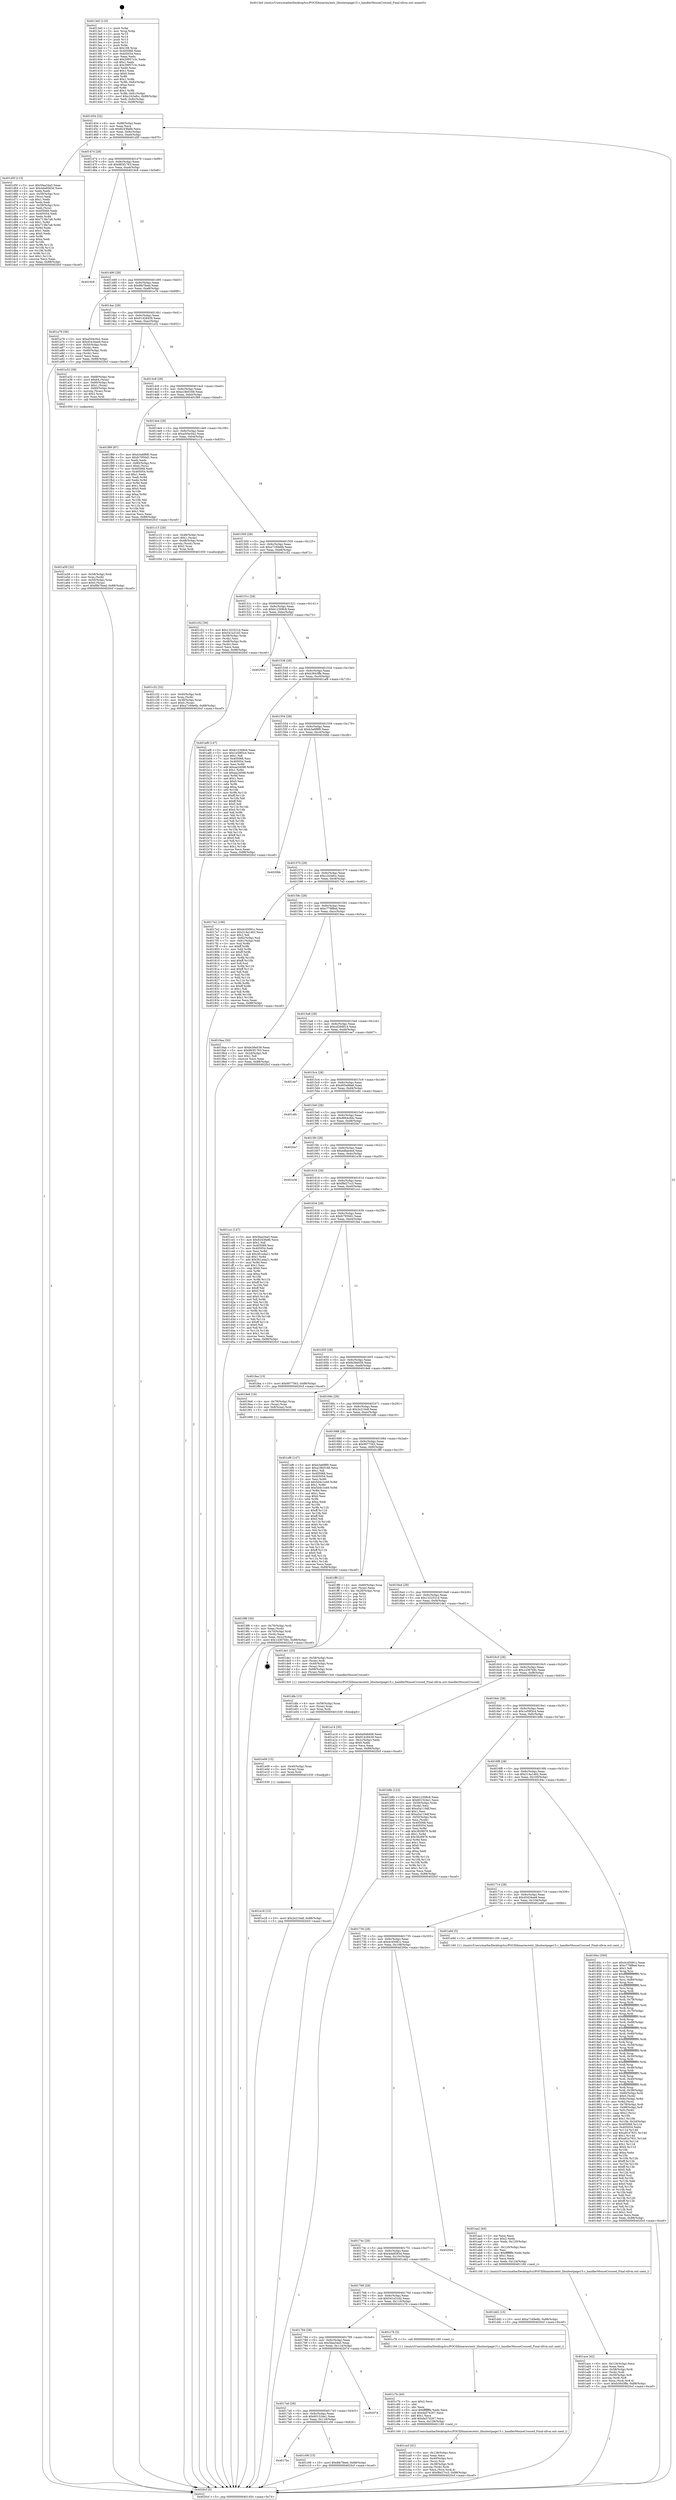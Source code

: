 digraph "0x4013e0" {
  label = "0x4013e0 (/mnt/c/Users/mathe/Desktop/tcc/POCII/binaries/extr_libuitestpage15.c_handlerMouseCrossed_Final-ollvm.out::main(0))"
  labelloc = "t"
  node[shape=record]

  Entry [label="",width=0.3,height=0.3,shape=circle,fillcolor=black,style=filled]
  "0x401454" [label="{
     0x401454 [32]\l
     | [instrs]\l
     &nbsp;&nbsp;0x401454 \<+6\>: mov -0x88(%rbp),%eax\l
     &nbsp;&nbsp;0x40145a \<+2\>: mov %eax,%ecx\l
     &nbsp;&nbsp;0x40145c \<+6\>: sub $0x8243fa8b,%ecx\l
     &nbsp;&nbsp;0x401462 \<+6\>: mov %eax,-0x9c(%rbp)\l
     &nbsp;&nbsp;0x401468 \<+6\>: mov %ecx,-0xa0(%rbp)\l
     &nbsp;&nbsp;0x40146e \<+6\>: je 0000000000401d5f \<main+0x97f\>\l
  }"]
  "0x401d5f" [label="{
     0x401d5f [115]\l
     | [instrs]\l
     &nbsp;&nbsp;0x401d5f \<+5\>: mov $0x5faa34a5,%eax\l
     &nbsp;&nbsp;0x401d64 \<+5\>: mov $0x4da8583d,%ecx\l
     &nbsp;&nbsp;0x401d69 \<+2\>: xor %edx,%edx\l
     &nbsp;&nbsp;0x401d6b \<+4\>: mov -0x38(%rbp),%rsi\l
     &nbsp;&nbsp;0x401d6f \<+2\>: mov (%rsi),%edi\l
     &nbsp;&nbsp;0x401d71 \<+3\>: sub $0x1,%edx\l
     &nbsp;&nbsp;0x401d74 \<+2\>: sub %edx,%edi\l
     &nbsp;&nbsp;0x401d76 \<+4\>: mov -0x38(%rbp),%rsi\l
     &nbsp;&nbsp;0x401d7a \<+2\>: mov %edi,(%rsi)\l
     &nbsp;&nbsp;0x401d7c \<+7\>: mov 0x405068,%edx\l
     &nbsp;&nbsp;0x401d83 \<+7\>: mov 0x405054,%edi\l
     &nbsp;&nbsp;0x401d8a \<+3\>: mov %edx,%r8d\l
     &nbsp;&nbsp;0x401d8d \<+7\>: add $0x713fe7a8,%r8d\l
     &nbsp;&nbsp;0x401d94 \<+4\>: sub $0x1,%r8d\l
     &nbsp;&nbsp;0x401d98 \<+7\>: sub $0x713fe7a8,%r8d\l
     &nbsp;&nbsp;0x401d9f \<+4\>: imul %r8d,%edx\l
     &nbsp;&nbsp;0x401da3 \<+3\>: and $0x1,%edx\l
     &nbsp;&nbsp;0x401da6 \<+3\>: cmp $0x0,%edx\l
     &nbsp;&nbsp;0x401da9 \<+4\>: sete %r9b\l
     &nbsp;&nbsp;0x401dad \<+3\>: cmp $0xa,%edi\l
     &nbsp;&nbsp;0x401db0 \<+4\>: setl %r10b\l
     &nbsp;&nbsp;0x401db4 \<+3\>: mov %r9b,%r11b\l
     &nbsp;&nbsp;0x401db7 \<+3\>: and %r10b,%r11b\l
     &nbsp;&nbsp;0x401dba \<+3\>: xor %r10b,%r9b\l
     &nbsp;&nbsp;0x401dbd \<+3\>: or %r9b,%r11b\l
     &nbsp;&nbsp;0x401dc0 \<+4\>: test $0x1,%r11b\l
     &nbsp;&nbsp;0x401dc4 \<+3\>: cmovne %ecx,%eax\l
     &nbsp;&nbsp;0x401dc7 \<+6\>: mov %eax,-0x88(%rbp)\l
     &nbsp;&nbsp;0x401dcd \<+5\>: jmp 00000000004020cf \<main+0xcef\>\l
  }"]
  "0x401474" [label="{
     0x401474 [28]\l
     | [instrs]\l
     &nbsp;&nbsp;0x401474 \<+5\>: jmp 0000000000401479 \<main+0x99\>\l
     &nbsp;&nbsp;0x401479 \<+6\>: mov -0x9c(%rbp),%eax\l
     &nbsp;&nbsp;0x40147f \<+5\>: sub $0x883f1763,%eax\l
     &nbsp;&nbsp;0x401484 \<+6\>: mov %eax,-0xa4(%rbp)\l
     &nbsp;&nbsp;0x40148a \<+6\>: je 00000000004019c8 \<main+0x5e8\>\l
  }"]
  Exit [label="",width=0.3,height=0.3,shape=circle,fillcolor=black,style=filled,peripheries=2]
  "0x4019c8" [label="{
     0x4019c8\l
  }", style=dashed]
  "0x401490" [label="{
     0x401490 [28]\l
     | [instrs]\l
     &nbsp;&nbsp;0x401490 \<+5\>: jmp 0000000000401495 \<main+0xb5\>\l
     &nbsp;&nbsp;0x401495 \<+6\>: mov -0x9c(%rbp),%eax\l
     &nbsp;&nbsp;0x40149b \<+5\>: sub $0x8fe7feed,%eax\l
     &nbsp;&nbsp;0x4014a0 \<+6\>: mov %eax,-0xa8(%rbp)\l
     &nbsp;&nbsp;0x4014a6 \<+6\>: je 0000000000401a79 \<main+0x699\>\l
  }"]
  "0x401e18" [label="{
     0x401e18 [15]\l
     | [instrs]\l
     &nbsp;&nbsp;0x401e18 \<+10\>: movl $0x2e210a8,-0x88(%rbp)\l
     &nbsp;&nbsp;0x401e22 \<+5\>: jmp 00000000004020cf \<main+0xcef\>\l
  }"]
  "0x401a79" [label="{
     0x401a79 [36]\l
     | [instrs]\l
     &nbsp;&nbsp;0x401a79 \<+5\>: mov $0xa504c0a2,%eax\l
     &nbsp;&nbsp;0x401a7e \<+5\>: mov $0x45434ae9,%ecx\l
     &nbsp;&nbsp;0x401a83 \<+4\>: mov -0x50(%rbp),%rdx\l
     &nbsp;&nbsp;0x401a87 \<+2\>: mov (%rdx),%esi\l
     &nbsp;&nbsp;0x401a89 \<+4\>: mov -0x60(%rbp),%rdx\l
     &nbsp;&nbsp;0x401a8d \<+2\>: cmp (%rdx),%esi\l
     &nbsp;&nbsp;0x401a8f \<+3\>: cmovl %ecx,%eax\l
     &nbsp;&nbsp;0x401a92 \<+6\>: mov %eax,-0x88(%rbp)\l
     &nbsp;&nbsp;0x401a98 \<+5\>: jmp 00000000004020cf \<main+0xcef\>\l
  }"]
  "0x4014ac" [label="{
     0x4014ac [28]\l
     | [instrs]\l
     &nbsp;&nbsp;0x4014ac \<+5\>: jmp 00000000004014b1 \<main+0xd1\>\l
     &nbsp;&nbsp;0x4014b1 \<+6\>: mov -0x9c(%rbp),%eax\l
     &nbsp;&nbsp;0x4014b7 \<+5\>: sub $0x91428439,%eax\l
     &nbsp;&nbsp;0x4014bc \<+6\>: mov %eax,-0xac(%rbp)\l
     &nbsp;&nbsp;0x4014c2 \<+6\>: je 0000000000401a32 \<main+0x652\>\l
  }"]
  "0x401e09" [label="{
     0x401e09 [15]\l
     | [instrs]\l
     &nbsp;&nbsp;0x401e09 \<+4\>: mov -0x40(%rbp),%rax\l
     &nbsp;&nbsp;0x401e0d \<+3\>: mov (%rax),%rax\l
     &nbsp;&nbsp;0x401e10 \<+3\>: mov %rax,%rdi\l
     &nbsp;&nbsp;0x401e13 \<+5\>: call 0000000000401030 \<free@plt\>\l
     | [calls]\l
     &nbsp;&nbsp;0x401030 \{1\} (unknown)\l
  }"]
  "0x401a32" [label="{
     0x401a32 [39]\l
     | [instrs]\l
     &nbsp;&nbsp;0x401a32 \<+4\>: mov -0x68(%rbp),%rax\l
     &nbsp;&nbsp;0x401a36 \<+6\>: movl $0x64,(%rax)\l
     &nbsp;&nbsp;0x401a3c \<+4\>: mov -0x60(%rbp),%rax\l
     &nbsp;&nbsp;0x401a40 \<+6\>: movl $0x1,(%rax)\l
     &nbsp;&nbsp;0x401a46 \<+4\>: mov -0x60(%rbp),%rax\l
     &nbsp;&nbsp;0x401a4a \<+3\>: movslq (%rax),%rax\l
     &nbsp;&nbsp;0x401a4d \<+4\>: shl $0x2,%rax\l
     &nbsp;&nbsp;0x401a51 \<+3\>: mov %rax,%rdi\l
     &nbsp;&nbsp;0x401a54 \<+5\>: call 0000000000401050 \<malloc@plt\>\l
     | [calls]\l
     &nbsp;&nbsp;0x401050 \{1\} (unknown)\l
  }"]
  "0x4014c8" [label="{
     0x4014c8 [28]\l
     | [instrs]\l
     &nbsp;&nbsp;0x4014c8 \<+5\>: jmp 00000000004014cd \<main+0xed\>\l
     &nbsp;&nbsp;0x4014cd \<+6\>: mov -0x9c(%rbp),%eax\l
     &nbsp;&nbsp;0x4014d3 \<+5\>: sub $0xa18b0168,%eax\l
     &nbsp;&nbsp;0x4014d8 \<+6\>: mov %eax,-0xb0(%rbp)\l
     &nbsp;&nbsp;0x4014de \<+6\>: je 0000000000401f89 \<main+0xba9\>\l
  }"]
  "0x401dfa" [label="{
     0x401dfa [15]\l
     | [instrs]\l
     &nbsp;&nbsp;0x401dfa \<+4\>: mov -0x58(%rbp),%rax\l
     &nbsp;&nbsp;0x401dfe \<+3\>: mov (%rax),%rax\l
     &nbsp;&nbsp;0x401e01 \<+3\>: mov %rax,%rdi\l
     &nbsp;&nbsp;0x401e04 \<+5\>: call 0000000000401030 \<free@plt\>\l
     | [calls]\l
     &nbsp;&nbsp;0x401030 \{1\} (unknown)\l
  }"]
  "0x401f89" [label="{
     0x401f89 [97]\l
     | [instrs]\l
     &nbsp;&nbsp;0x401f89 \<+5\>: mov $0xb3a6f8f0,%eax\l
     &nbsp;&nbsp;0x401f8e \<+5\>: mov $0xfc7950d1,%ecx\l
     &nbsp;&nbsp;0x401f93 \<+2\>: xor %edx,%edx\l
     &nbsp;&nbsp;0x401f95 \<+4\>: mov -0x80(%rbp),%rsi\l
     &nbsp;&nbsp;0x401f99 \<+6\>: movl $0x0,(%rsi)\l
     &nbsp;&nbsp;0x401f9f \<+7\>: mov 0x405068,%edi\l
     &nbsp;&nbsp;0x401fa6 \<+8\>: mov 0x405054,%r8d\l
     &nbsp;&nbsp;0x401fae \<+3\>: sub $0x1,%edx\l
     &nbsp;&nbsp;0x401fb1 \<+3\>: mov %edi,%r9d\l
     &nbsp;&nbsp;0x401fb4 \<+3\>: add %edx,%r9d\l
     &nbsp;&nbsp;0x401fb7 \<+4\>: imul %r9d,%edi\l
     &nbsp;&nbsp;0x401fbb \<+3\>: and $0x1,%edi\l
     &nbsp;&nbsp;0x401fbe \<+3\>: cmp $0x0,%edi\l
     &nbsp;&nbsp;0x401fc1 \<+4\>: sete %r10b\l
     &nbsp;&nbsp;0x401fc5 \<+4\>: cmp $0xa,%r8d\l
     &nbsp;&nbsp;0x401fc9 \<+4\>: setl %r11b\l
     &nbsp;&nbsp;0x401fcd \<+3\>: mov %r10b,%bl\l
     &nbsp;&nbsp;0x401fd0 \<+3\>: and %r11b,%bl\l
     &nbsp;&nbsp;0x401fd3 \<+3\>: xor %r11b,%r10b\l
     &nbsp;&nbsp;0x401fd6 \<+3\>: or %r10b,%bl\l
     &nbsp;&nbsp;0x401fd9 \<+3\>: test $0x1,%bl\l
     &nbsp;&nbsp;0x401fdc \<+3\>: cmovne %ecx,%eax\l
     &nbsp;&nbsp;0x401fdf \<+6\>: mov %eax,-0x88(%rbp)\l
     &nbsp;&nbsp;0x401fe5 \<+5\>: jmp 00000000004020cf \<main+0xcef\>\l
  }"]
  "0x4014e4" [label="{
     0x4014e4 [28]\l
     | [instrs]\l
     &nbsp;&nbsp;0x4014e4 \<+5\>: jmp 00000000004014e9 \<main+0x109\>\l
     &nbsp;&nbsp;0x4014e9 \<+6\>: mov -0x9c(%rbp),%eax\l
     &nbsp;&nbsp;0x4014ef \<+5\>: sub $0xa504c0a2,%eax\l
     &nbsp;&nbsp;0x4014f4 \<+6\>: mov %eax,-0xb4(%rbp)\l
     &nbsp;&nbsp;0x4014fa \<+6\>: je 0000000000401c15 \<main+0x835\>\l
  }"]
  "0x401ca3" [label="{
     0x401ca3 [41]\l
     | [instrs]\l
     &nbsp;&nbsp;0x401ca3 \<+6\>: mov -0x128(%rbp),%ecx\l
     &nbsp;&nbsp;0x401ca9 \<+3\>: imul %eax,%ecx\l
     &nbsp;&nbsp;0x401cac \<+4\>: mov -0x40(%rbp),%rsi\l
     &nbsp;&nbsp;0x401cb0 \<+3\>: mov (%rsi),%rsi\l
     &nbsp;&nbsp;0x401cb3 \<+4\>: mov -0x38(%rbp),%rdi\l
     &nbsp;&nbsp;0x401cb7 \<+3\>: movslq (%rdi),%rdi\l
     &nbsp;&nbsp;0x401cba \<+3\>: mov %ecx,(%rsi,%rdi,4)\l
     &nbsp;&nbsp;0x401cbd \<+10\>: movl $0xf8e27cc3,-0x88(%rbp)\l
     &nbsp;&nbsp;0x401cc7 \<+5\>: jmp 00000000004020cf \<main+0xcef\>\l
  }"]
  "0x401c15" [label="{
     0x401c15 [29]\l
     | [instrs]\l
     &nbsp;&nbsp;0x401c15 \<+4\>: mov -0x48(%rbp),%rax\l
     &nbsp;&nbsp;0x401c19 \<+6\>: movl $0x1,(%rax)\l
     &nbsp;&nbsp;0x401c1f \<+4\>: mov -0x48(%rbp),%rax\l
     &nbsp;&nbsp;0x401c23 \<+3\>: movslq (%rax),%rax\l
     &nbsp;&nbsp;0x401c26 \<+4\>: shl $0x2,%rax\l
     &nbsp;&nbsp;0x401c2a \<+3\>: mov %rax,%rdi\l
     &nbsp;&nbsp;0x401c2d \<+5\>: call 0000000000401050 \<malloc@plt\>\l
     | [calls]\l
     &nbsp;&nbsp;0x401050 \{1\} (unknown)\l
  }"]
  "0x401500" [label="{
     0x401500 [28]\l
     | [instrs]\l
     &nbsp;&nbsp;0x401500 \<+5\>: jmp 0000000000401505 \<main+0x125\>\l
     &nbsp;&nbsp;0x401505 \<+6\>: mov -0x9c(%rbp),%eax\l
     &nbsp;&nbsp;0x40150b \<+5\>: sub $0xa7169e6b,%eax\l
     &nbsp;&nbsp;0x401510 \<+6\>: mov %eax,-0xb8(%rbp)\l
     &nbsp;&nbsp;0x401516 \<+6\>: je 0000000000401c52 \<main+0x872\>\l
  }"]
  "0x401c7b" [label="{
     0x401c7b [40]\l
     | [instrs]\l
     &nbsp;&nbsp;0x401c7b \<+5\>: mov $0x2,%ecx\l
     &nbsp;&nbsp;0x401c80 \<+1\>: cltd\l
     &nbsp;&nbsp;0x401c81 \<+2\>: idiv %ecx\l
     &nbsp;&nbsp;0x401c83 \<+6\>: imul $0xfffffffe,%edx,%ecx\l
     &nbsp;&nbsp;0x401c89 \<+6\>: sub $0xda574267,%ecx\l
     &nbsp;&nbsp;0x401c8f \<+3\>: add $0x1,%ecx\l
     &nbsp;&nbsp;0x401c92 \<+6\>: add $0xda574267,%ecx\l
     &nbsp;&nbsp;0x401c98 \<+6\>: mov %ecx,-0x128(%rbp)\l
     &nbsp;&nbsp;0x401c9e \<+5\>: call 0000000000401160 \<next_i\>\l
     | [calls]\l
     &nbsp;&nbsp;0x401160 \{1\} (/mnt/c/Users/mathe/Desktop/tcc/POCII/binaries/extr_libuitestpage15.c_handlerMouseCrossed_Final-ollvm.out::next_i)\l
  }"]
  "0x401c52" [label="{
     0x401c52 [36]\l
     | [instrs]\l
     &nbsp;&nbsp;0x401c52 \<+5\>: mov $0x1322521d,%eax\l
     &nbsp;&nbsp;0x401c57 \<+5\>: mov $0x541a31d2,%ecx\l
     &nbsp;&nbsp;0x401c5c \<+4\>: mov -0x38(%rbp),%rdx\l
     &nbsp;&nbsp;0x401c60 \<+2\>: mov (%rdx),%esi\l
     &nbsp;&nbsp;0x401c62 \<+4\>: mov -0x48(%rbp),%rdx\l
     &nbsp;&nbsp;0x401c66 \<+2\>: cmp (%rdx),%esi\l
     &nbsp;&nbsp;0x401c68 \<+3\>: cmovl %ecx,%eax\l
     &nbsp;&nbsp;0x401c6b \<+6\>: mov %eax,-0x88(%rbp)\l
     &nbsp;&nbsp;0x401c71 \<+5\>: jmp 00000000004020cf \<main+0xcef\>\l
  }"]
  "0x40151c" [label="{
     0x40151c [28]\l
     | [instrs]\l
     &nbsp;&nbsp;0x40151c \<+5\>: jmp 0000000000401521 \<main+0x141\>\l
     &nbsp;&nbsp;0x401521 \<+6\>: mov -0x9c(%rbp),%eax\l
     &nbsp;&nbsp;0x401527 \<+5\>: sub $0xb12308c8,%eax\l
     &nbsp;&nbsp;0x40152c \<+6\>: mov %eax,-0xbc(%rbp)\l
     &nbsp;&nbsp;0x401532 \<+6\>: je 0000000000402053 \<main+0xc73\>\l
  }"]
  "0x401c32" [label="{
     0x401c32 [32]\l
     | [instrs]\l
     &nbsp;&nbsp;0x401c32 \<+4\>: mov -0x40(%rbp),%rdi\l
     &nbsp;&nbsp;0x401c36 \<+3\>: mov %rax,(%rdi)\l
     &nbsp;&nbsp;0x401c39 \<+4\>: mov -0x38(%rbp),%rax\l
     &nbsp;&nbsp;0x401c3d \<+6\>: movl $0x0,(%rax)\l
     &nbsp;&nbsp;0x401c43 \<+10\>: movl $0xa7169e6b,-0x88(%rbp)\l
     &nbsp;&nbsp;0x401c4d \<+5\>: jmp 00000000004020cf \<main+0xcef\>\l
  }"]
  "0x402053" [label="{
     0x402053\l
  }", style=dashed]
  "0x401538" [label="{
     0x401538 [28]\l
     | [instrs]\l
     &nbsp;&nbsp;0x401538 \<+5\>: jmp 000000000040153d \<main+0x15d\>\l
     &nbsp;&nbsp;0x40153d \<+6\>: mov -0x9c(%rbp),%eax\l
     &nbsp;&nbsp;0x401543 \<+5\>: sub $0xb3643ffe,%eax\l
     &nbsp;&nbsp;0x401548 \<+6\>: mov %eax,-0xc0(%rbp)\l
     &nbsp;&nbsp;0x40154e \<+6\>: je 0000000000401af8 \<main+0x718\>\l
  }"]
  "0x4017bc" [label="{
     0x4017bc\l
  }", style=dashed]
  "0x401af8" [label="{
     0x401af8 [147]\l
     | [instrs]\l
     &nbsp;&nbsp;0x401af8 \<+5\>: mov $0xb12308c8,%eax\l
     &nbsp;&nbsp;0x401afd \<+5\>: mov $0x1e59f3c4,%ecx\l
     &nbsp;&nbsp;0x401b02 \<+2\>: mov $0x1,%dl\l
     &nbsp;&nbsp;0x401b04 \<+7\>: mov 0x405068,%esi\l
     &nbsp;&nbsp;0x401b0b \<+7\>: mov 0x405054,%edi\l
     &nbsp;&nbsp;0x401b12 \<+3\>: mov %esi,%r8d\l
     &nbsp;&nbsp;0x401b15 \<+7\>: add $0xaa24098,%r8d\l
     &nbsp;&nbsp;0x401b1c \<+4\>: sub $0x1,%r8d\l
     &nbsp;&nbsp;0x401b20 \<+7\>: sub $0xaa24098,%r8d\l
     &nbsp;&nbsp;0x401b27 \<+4\>: imul %r8d,%esi\l
     &nbsp;&nbsp;0x401b2b \<+3\>: and $0x1,%esi\l
     &nbsp;&nbsp;0x401b2e \<+3\>: cmp $0x0,%esi\l
     &nbsp;&nbsp;0x401b31 \<+4\>: sete %r9b\l
     &nbsp;&nbsp;0x401b35 \<+3\>: cmp $0xa,%edi\l
     &nbsp;&nbsp;0x401b38 \<+4\>: setl %r10b\l
     &nbsp;&nbsp;0x401b3c \<+3\>: mov %r9b,%r11b\l
     &nbsp;&nbsp;0x401b3f \<+4\>: xor $0xff,%r11b\l
     &nbsp;&nbsp;0x401b43 \<+3\>: mov %r10b,%bl\l
     &nbsp;&nbsp;0x401b46 \<+3\>: xor $0xff,%bl\l
     &nbsp;&nbsp;0x401b49 \<+3\>: xor $0x0,%dl\l
     &nbsp;&nbsp;0x401b4c \<+3\>: mov %r11b,%r14b\l
     &nbsp;&nbsp;0x401b4f \<+4\>: and $0x0,%r14b\l
     &nbsp;&nbsp;0x401b53 \<+3\>: and %dl,%r9b\l
     &nbsp;&nbsp;0x401b56 \<+3\>: mov %bl,%r15b\l
     &nbsp;&nbsp;0x401b59 \<+4\>: and $0x0,%r15b\l
     &nbsp;&nbsp;0x401b5d \<+3\>: and %dl,%r10b\l
     &nbsp;&nbsp;0x401b60 \<+3\>: or %r9b,%r14b\l
     &nbsp;&nbsp;0x401b63 \<+3\>: or %r10b,%r15b\l
     &nbsp;&nbsp;0x401b66 \<+3\>: xor %r15b,%r14b\l
     &nbsp;&nbsp;0x401b69 \<+3\>: or %bl,%r11b\l
     &nbsp;&nbsp;0x401b6c \<+4\>: xor $0xff,%r11b\l
     &nbsp;&nbsp;0x401b70 \<+3\>: or $0x0,%dl\l
     &nbsp;&nbsp;0x401b73 \<+3\>: and %dl,%r11b\l
     &nbsp;&nbsp;0x401b76 \<+3\>: or %r11b,%r14b\l
     &nbsp;&nbsp;0x401b79 \<+4\>: test $0x1,%r14b\l
     &nbsp;&nbsp;0x401b7d \<+3\>: cmovne %ecx,%eax\l
     &nbsp;&nbsp;0x401b80 \<+6\>: mov %eax,-0x88(%rbp)\l
     &nbsp;&nbsp;0x401b86 \<+5\>: jmp 00000000004020cf \<main+0xcef\>\l
  }"]
  "0x401554" [label="{
     0x401554 [28]\l
     | [instrs]\l
     &nbsp;&nbsp;0x401554 \<+5\>: jmp 0000000000401559 \<main+0x179\>\l
     &nbsp;&nbsp;0x401559 \<+6\>: mov -0x9c(%rbp),%eax\l
     &nbsp;&nbsp;0x40155f \<+5\>: sub $0xb3a6f8f0,%eax\l
     &nbsp;&nbsp;0x401564 \<+6\>: mov %eax,-0xc4(%rbp)\l
     &nbsp;&nbsp;0x40156a \<+6\>: je 00000000004020bb \<main+0xcdb\>\l
  }"]
  "0x401c06" [label="{
     0x401c06 [15]\l
     | [instrs]\l
     &nbsp;&nbsp;0x401c06 \<+10\>: movl $0x8fe7feed,-0x88(%rbp)\l
     &nbsp;&nbsp;0x401c10 \<+5\>: jmp 00000000004020cf \<main+0xcef\>\l
  }"]
  "0x4020bb" [label="{
     0x4020bb\l
  }", style=dashed]
  "0x401570" [label="{
     0x401570 [28]\l
     | [instrs]\l
     &nbsp;&nbsp;0x401570 \<+5\>: jmp 0000000000401575 \<main+0x195\>\l
     &nbsp;&nbsp;0x401575 \<+6\>: mov -0x9c(%rbp),%eax\l
     &nbsp;&nbsp;0x40157b \<+5\>: sub $0xc243efcc,%eax\l
     &nbsp;&nbsp;0x401580 \<+6\>: mov %eax,-0xc8(%rbp)\l
     &nbsp;&nbsp;0x401586 \<+6\>: je 00000000004017e2 \<main+0x402\>\l
  }"]
  "0x4017a0" [label="{
     0x4017a0 [28]\l
     | [instrs]\l
     &nbsp;&nbsp;0x4017a0 \<+5\>: jmp 00000000004017a5 \<main+0x3c5\>\l
     &nbsp;&nbsp;0x4017a5 \<+6\>: mov -0x9c(%rbp),%eax\l
     &nbsp;&nbsp;0x4017ab \<+5\>: sub $0x601524e1,%eax\l
     &nbsp;&nbsp;0x4017b0 \<+6\>: mov %eax,-0x118(%rbp)\l
     &nbsp;&nbsp;0x4017b6 \<+6\>: je 0000000000401c06 \<main+0x826\>\l
  }"]
  "0x4017e2" [label="{
     0x4017e2 [106]\l
     | [instrs]\l
     &nbsp;&nbsp;0x4017e2 \<+5\>: mov $0x4c45081c,%eax\l
     &nbsp;&nbsp;0x4017e7 \<+5\>: mov $0x214a1462,%ecx\l
     &nbsp;&nbsp;0x4017ec \<+2\>: mov $0x1,%dl\l
     &nbsp;&nbsp;0x4017ee \<+7\>: mov -0x82(%rbp),%sil\l
     &nbsp;&nbsp;0x4017f5 \<+7\>: mov -0x81(%rbp),%dil\l
     &nbsp;&nbsp;0x4017fc \<+3\>: mov %sil,%r8b\l
     &nbsp;&nbsp;0x4017ff \<+4\>: xor $0xff,%r8b\l
     &nbsp;&nbsp;0x401803 \<+3\>: mov %dil,%r9b\l
     &nbsp;&nbsp;0x401806 \<+4\>: xor $0xff,%r9b\l
     &nbsp;&nbsp;0x40180a \<+3\>: xor $0x1,%dl\l
     &nbsp;&nbsp;0x40180d \<+3\>: mov %r8b,%r10b\l
     &nbsp;&nbsp;0x401810 \<+4\>: and $0xff,%r10b\l
     &nbsp;&nbsp;0x401814 \<+3\>: and %dl,%sil\l
     &nbsp;&nbsp;0x401817 \<+3\>: mov %r9b,%r11b\l
     &nbsp;&nbsp;0x40181a \<+4\>: and $0xff,%r11b\l
     &nbsp;&nbsp;0x40181e \<+3\>: and %dl,%dil\l
     &nbsp;&nbsp;0x401821 \<+3\>: or %sil,%r10b\l
     &nbsp;&nbsp;0x401824 \<+3\>: or %dil,%r11b\l
     &nbsp;&nbsp;0x401827 \<+3\>: xor %r11b,%r10b\l
     &nbsp;&nbsp;0x40182a \<+3\>: or %r9b,%r8b\l
     &nbsp;&nbsp;0x40182d \<+4\>: xor $0xff,%r8b\l
     &nbsp;&nbsp;0x401831 \<+3\>: or $0x1,%dl\l
     &nbsp;&nbsp;0x401834 \<+3\>: and %dl,%r8b\l
     &nbsp;&nbsp;0x401837 \<+3\>: or %r8b,%r10b\l
     &nbsp;&nbsp;0x40183a \<+4\>: test $0x1,%r10b\l
     &nbsp;&nbsp;0x40183e \<+3\>: cmovne %ecx,%eax\l
     &nbsp;&nbsp;0x401841 \<+6\>: mov %eax,-0x88(%rbp)\l
     &nbsp;&nbsp;0x401847 \<+5\>: jmp 00000000004020cf \<main+0xcef\>\l
  }"]
  "0x40158c" [label="{
     0x40158c [28]\l
     | [instrs]\l
     &nbsp;&nbsp;0x40158c \<+5\>: jmp 0000000000401591 \<main+0x1b1\>\l
     &nbsp;&nbsp;0x401591 \<+6\>: mov -0x9c(%rbp),%eax\l
     &nbsp;&nbsp;0x401597 \<+5\>: sub $0xc778f8ed,%eax\l
     &nbsp;&nbsp;0x40159c \<+6\>: mov %eax,-0xcc(%rbp)\l
     &nbsp;&nbsp;0x4015a2 \<+6\>: je 00000000004019aa \<main+0x5ca\>\l
  }"]
  "0x4020cf" [label="{
     0x4020cf [5]\l
     | [instrs]\l
     &nbsp;&nbsp;0x4020cf \<+5\>: jmp 0000000000401454 \<main+0x74\>\l
  }"]
  "0x4013e0" [label="{
     0x4013e0 [116]\l
     | [instrs]\l
     &nbsp;&nbsp;0x4013e0 \<+1\>: push %rbp\l
     &nbsp;&nbsp;0x4013e1 \<+3\>: mov %rsp,%rbp\l
     &nbsp;&nbsp;0x4013e4 \<+2\>: push %r15\l
     &nbsp;&nbsp;0x4013e6 \<+2\>: push %r14\l
     &nbsp;&nbsp;0x4013e8 \<+2\>: push %r13\l
     &nbsp;&nbsp;0x4013ea \<+2\>: push %r12\l
     &nbsp;&nbsp;0x4013ec \<+1\>: push %rbx\l
     &nbsp;&nbsp;0x4013ed \<+7\>: sub $0x108,%rsp\l
     &nbsp;&nbsp;0x4013f4 \<+7\>: mov 0x405068,%eax\l
     &nbsp;&nbsp;0x4013fb \<+7\>: mov 0x405054,%ecx\l
     &nbsp;&nbsp;0x401402 \<+2\>: mov %eax,%edx\l
     &nbsp;&nbsp;0x401404 \<+6\>: add $0x29957c3c,%edx\l
     &nbsp;&nbsp;0x40140a \<+3\>: sub $0x1,%edx\l
     &nbsp;&nbsp;0x40140d \<+6\>: sub $0x29957c3c,%edx\l
     &nbsp;&nbsp;0x401413 \<+3\>: imul %edx,%eax\l
     &nbsp;&nbsp;0x401416 \<+3\>: and $0x1,%eax\l
     &nbsp;&nbsp;0x401419 \<+3\>: cmp $0x0,%eax\l
     &nbsp;&nbsp;0x40141c \<+4\>: sete %r8b\l
     &nbsp;&nbsp;0x401420 \<+4\>: and $0x1,%r8b\l
     &nbsp;&nbsp;0x401424 \<+7\>: mov %r8b,-0x82(%rbp)\l
     &nbsp;&nbsp;0x40142b \<+3\>: cmp $0xa,%ecx\l
     &nbsp;&nbsp;0x40142e \<+4\>: setl %r8b\l
     &nbsp;&nbsp;0x401432 \<+4\>: and $0x1,%r8b\l
     &nbsp;&nbsp;0x401436 \<+7\>: mov %r8b,-0x81(%rbp)\l
     &nbsp;&nbsp;0x40143d \<+10\>: movl $0xc243efcc,-0x88(%rbp)\l
     &nbsp;&nbsp;0x401447 \<+6\>: mov %edi,-0x8c(%rbp)\l
     &nbsp;&nbsp;0x40144d \<+7\>: mov %rsi,-0x98(%rbp)\l
  }"]
  "0x40207d" [label="{
     0x40207d\l
  }", style=dashed]
  "0x4019aa" [label="{
     0x4019aa [30]\l
     | [instrs]\l
     &nbsp;&nbsp;0x4019aa \<+5\>: mov $0xfe38e039,%eax\l
     &nbsp;&nbsp;0x4019af \<+5\>: mov $0x883f1763,%ecx\l
     &nbsp;&nbsp;0x4019b4 \<+3\>: mov -0x2d(%rbp),%dl\l
     &nbsp;&nbsp;0x4019b7 \<+3\>: test $0x1,%dl\l
     &nbsp;&nbsp;0x4019ba \<+3\>: cmovne %ecx,%eax\l
     &nbsp;&nbsp;0x4019bd \<+6\>: mov %eax,-0x88(%rbp)\l
     &nbsp;&nbsp;0x4019c3 \<+5\>: jmp 00000000004020cf \<main+0xcef\>\l
  }"]
  "0x4015a8" [label="{
     0x4015a8 [28]\l
     | [instrs]\l
     &nbsp;&nbsp;0x4015a8 \<+5\>: jmp 00000000004015ad \<main+0x1cd\>\l
     &nbsp;&nbsp;0x4015ad \<+6\>: mov -0x9c(%rbp),%eax\l
     &nbsp;&nbsp;0x4015b3 \<+5\>: sub $0xcd29d914,%eax\l
     &nbsp;&nbsp;0x4015b8 \<+6\>: mov %eax,-0xd0(%rbp)\l
     &nbsp;&nbsp;0x4015be \<+6\>: je 0000000000401ee7 \<main+0xb07\>\l
  }"]
  "0x401784" [label="{
     0x401784 [28]\l
     | [instrs]\l
     &nbsp;&nbsp;0x401784 \<+5\>: jmp 0000000000401789 \<main+0x3a9\>\l
     &nbsp;&nbsp;0x401789 \<+6\>: mov -0x9c(%rbp),%eax\l
     &nbsp;&nbsp;0x40178f \<+5\>: sub $0x5faa34a5,%eax\l
     &nbsp;&nbsp;0x401794 \<+6\>: mov %eax,-0x114(%rbp)\l
     &nbsp;&nbsp;0x40179a \<+6\>: je 000000000040207d \<main+0xc9d\>\l
  }"]
  "0x401ee7" [label="{
     0x401ee7\l
  }", style=dashed]
  "0x4015c4" [label="{
     0x4015c4 [28]\l
     | [instrs]\l
     &nbsp;&nbsp;0x4015c4 \<+5\>: jmp 00000000004015c9 \<main+0x1e9\>\l
     &nbsp;&nbsp;0x4015c9 \<+6\>: mov -0x9c(%rbp),%eax\l
     &nbsp;&nbsp;0x4015cf \<+5\>: sub $0xd05a98a6,%eax\l
     &nbsp;&nbsp;0x4015d4 \<+6\>: mov %eax,-0xd4(%rbp)\l
     &nbsp;&nbsp;0x4015da \<+6\>: je 0000000000401e8c \<main+0xaac\>\l
  }"]
  "0x401c76" [label="{
     0x401c76 [5]\l
     | [instrs]\l
     &nbsp;&nbsp;0x401c76 \<+5\>: call 0000000000401160 \<next_i\>\l
     | [calls]\l
     &nbsp;&nbsp;0x401160 \{1\} (/mnt/c/Users/mathe/Desktop/tcc/POCII/binaries/extr_libuitestpage15.c_handlerMouseCrossed_Final-ollvm.out::next_i)\l
  }"]
  "0x401e8c" [label="{
     0x401e8c\l
  }", style=dashed]
  "0x4015e0" [label="{
     0x4015e0 [28]\l
     | [instrs]\l
     &nbsp;&nbsp;0x4015e0 \<+5\>: jmp 00000000004015e5 \<main+0x205\>\l
     &nbsp;&nbsp;0x4015e5 \<+6\>: mov -0x9c(%rbp),%eax\l
     &nbsp;&nbsp;0x4015eb \<+5\>: sub $0xd664c9dc,%eax\l
     &nbsp;&nbsp;0x4015f0 \<+6\>: mov %eax,-0xd8(%rbp)\l
     &nbsp;&nbsp;0x4015f6 \<+6\>: je 00000000004020a7 \<main+0xcc7\>\l
  }"]
  "0x401768" [label="{
     0x401768 [28]\l
     | [instrs]\l
     &nbsp;&nbsp;0x401768 \<+5\>: jmp 000000000040176d \<main+0x38d\>\l
     &nbsp;&nbsp;0x40176d \<+6\>: mov -0x9c(%rbp),%eax\l
     &nbsp;&nbsp;0x401773 \<+5\>: sub $0x541a31d2,%eax\l
     &nbsp;&nbsp;0x401778 \<+6\>: mov %eax,-0x110(%rbp)\l
     &nbsp;&nbsp;0x40177e \<+6\>: je 0000000000401c76 \<main+0x896\>\l
  }"]
  "0x4020a7" [label="{
     0x4020a7\l
  }", style=dashed]
  "0x4015fc" [label="{
     0x4015fc [28]\l
     | [instrs]\l
     &nbsp;&nbsp;0x4015fc \<+5\>: jmp 0000000000401601 \<main+0x221\>\l
     &nbsp;&nbsp;0x401601 \<+6\>: mov -0x9c(%rbp),%eax\l
     &nbsp;&nbsp;0x401607 \<+5\>: sub $0xedfab4ed,%eax\l
     &nbsp;&nbsp;0x40160c \<+6\>: mov %eax,-0xdc(%rbp)\l
     &nbsp;&nbsp;0x401612 \<+6\>: je 0000000000401e36 \<main+0xa56\>\l
  }"]
  "0x401dd2" [label="{
     0x401dd2 [15]\l
     | [instrs]\l
     &nbsp;&nbsp;0x401dd2 \<+10\>: movl $0xa7169e6b,-0x88(%rbp)\l
     &nbsp;&nbsp;0x401ddc \<+5\>: jmp 00000000004020cf \<main+0xcef\>\l
  }"]
  "0x401e36" [label="{
     0x401e36\l
  }", style=dashed]
  "0x401618" [label="{
     0x401618 [28]\l
     | [instrs]\l
     &nbsp;&nbsp;0x401618 \<+5\>: jmp 000000000040161d \<main+0x23d\>\l
     &nbsp;&nbsp;0x40161d \<+6\>: mov -0x9c(%rbp),%eax\l
     &nbsp;&nbsp;0x401623 \<+5\>: sub $0xf8e27cc3,%eax\l
     &nbsp;&nbsp;0x401628 \<+6\>: mov %eax,-0xe0(%rbp)\l
     &nbsp;&nbsp;0x40162e \<+6\>: je 0000000000401ccc \<main+0x8ec\>\l
  }"]
  "0x40174c" [label="{
     0x40174c [28]\l
     | [instrs]\l
     &nbsp;&nbsp;0x40174c \<+5\>: jmp 0000000000401751 \<main+0x371\>\l
     &nbsp;&nbsp;0x401751 \<+6\>: mov -0x9c(%rbp),%eax\l
     &nbsp;&nbsp;0x401757 \<+5\>: sub $0x4da8583d,%eax\l
     &nbsp;&nbsp;0x40175c \<+6\>: mov %eax,-0x10c(%rbp)\l
     &nbsp;&nbsp;0x401762 \<+6\>: je 0000000000401dd2 \<main+0x9f2\>\l
  }"]
  "0x401ccc" [label="{
     0x401ccc [147]\l
     | [instrs]\l
     &nbsp;&nbsp;0x401ccc \<+5\>: mov $0x5faa34a5,%eax\l
     &nbsp;&nbsp;0x401cd1 \<+5\>: mov $0x8243fa8b,%ecx\l
     &nbsp;&nbsp;0x401cd6 \<+2\>: mov $0x1,%dl\l
     &nbsp;&nbsp;0x401cd8 \<+7\>: mov 0x405068,%esi\l
     &nbsp;&nbsp;0x401cdf \<+7\>: mov 0x405054,%edi\l
     &nbsp;&nbsp;0x401ce6 \<+3\>: mov %esi,%r8d\l
     &nbsp;&nbsp;0x401ce9 \<+7\>: sub $0x361a4a21,%r8d\l
     &nbsp;&nbsp;0x401cf0 \<+4\>: sub $0x1,%r8d\l
     &nbsp;&nbsp;0x401cf4 \<+7\>: add $0x361a4a21,%r8d\l
     &nbsp;&nbsp;0x401cfb \<+4\>: imul %r8d,%esi\l
     &nbsp;&nbsp;0x401cff \<+3\>: and $0x1,%esi\l
     &nbsp;&nbsp;0x401d02 \<+3\>: cmp $0x0,%esi\l
     &nbsp;&nbsp;0x401d05 \<+4\>: sete %r9b\l
     &nbsp;&nbsp;0x401d09 \<+3\>: cmp $0xa,%edi\l
     &nbsp;&nbsp;0x401d0c \<+4\>: setl %r10b\l
     &nbsp;&nbsp;0x401d10 \<+3\>: mov %r9b,%r11b\l
     &nbsp;&nbsp;0x401d13 \<+4\>: xor $0xff,%r11b\l
     &nbsp;&nbsp;0x401d17 \<+3\>: mov %r10b,%bl\l
     &nbsp;&nbsp;0x401d1a \<+3\>: xor $0xff,%bl\l
     &nbsp;&nbsp;0x401d1d \<+3\>: xor $0x0,%dl\l
     &nbsp;&nbsp;0x401d20 \<+3\>: mov %r11b,%r14b\l
     &nbsp;&nbsp;0x401d23 \<+4\>: and $0x0,%r14b\l
     &nbsp;&nbsp;0x401d27 \<+3\>: and %dl,%r9b\l
     &nbsp;&nbsp;0x401d2a \<+3\>: mov %bl,%r15b\l
     &nbsp;&nbsp;0x401d2d \<+4\>: and $0x0,%r15b\l
     &nbsp;&nbsp;0x401d31 \<+3\>: and %dl,%r10b\l
     &nbsp;&nbsp;0x401d34 \<+3\>: or %r9b,%r14b\l
     &nbsp;&nbsp;0x401d37 \<+3\>: or %r10b,%r15b\l
     &nbsp;&nbsp;0x401d3a \<+3\>: xor %r15b,%r14b\l
     &nbsp;&nbsp;0x401d3d \<+3\>: or %bl,%r11b\l
     &nbsp;&nbsp;0x401d40 \<+4\>: xor $0xff,%r11b\l
     &nbsp;&nbsp;0x401d44 \<+3\>: or $0x0,%dl\l
     &nbsp;&nbsp;0x401d47 \<+3\>: and %dl,%r11b\l
     &nbsp;&nbsp;0x401d4a \<+3\>: or %r11b,%r14b\l
     &nbsp;&nbsp;0x401d4d \<+4\>: test $0x1,%r14b\l
     &nbsp;&nbsp;0x401d51 \<+3\>: cmovne %ecx,%eax\l
     &nbsp;&nbsp;0x401d54 \<+6\>: mov %eax,-0x88(%rbp)\l
     &nbsp;&nbsp;0x401d5a \<+5\>: jmp 00000000004020cf \<main+0xcef\>\l
  }"]
  "0x401634" [label="{
     0x401634 [28]\l
     | [instrs]\l
     &nbsp;&nbsp;0x401634 \<+5\>: jmp 0000000000401639 \<main+0x259\>\l
     &nbsp;&nbsp;0x401639 \<+6\>: mov -0x9c(%rbp),%eax\l
     &nbsp;&nbsp;0x40163f \<+5\>: sub $0xfc7950d1,%eax\l
     &nbsp;&nbsp;0x401644 \<+6\>: mov %eax,-0xe4(%rbp)\l
     &nbsp;&nbsp;0x40164a \<+6\>: je 0000000000401fea \<main+0xc0a\>\l
  }"]
  "0x40200e" [label="{
     0x40200e\l
  }", style=dashed]
  "0x401fea" [label="{
     0x401fea [15]\l
     | [instrs]\l
     &nbsp;&nbsp;0x401fea \<+10\>: movl $0x9977563,-0x88(%rbp)\l
     &nbsp;&nbsp;0x401ff4 \<+5\>: jmp 00000000004020cf \<main+0xcef\>\l
  }"]
  "0x401650" [label="{
     0x401650 [28]\l
     | [instrs]\l
     &nbsp;&nbsp;0x401650 \<+5\>: jmp 0000000000401655 \<main+0x275\>\l
     &nbsp;&nbsp;0x401655 \<+6\>: mov -0x9c(%rbp),%eax\l
     &nbsp;&nbsp;0x40165b \<+5\>: sub $0xfe38e039,%eax\l
     &nbsp;&nbsp;0x401660 \<+6\>: mov %eax,-0xe8(%rbp)\l
     &nbsp;&nbsp;0x401666 \<+6\>: je 00000000004019e6 \<main+0x606\>\l
  }"]
  "0x401ace" [label="{
     0x401ace [42]\l
     | [instrs]\l
     &nbsp;&nbsp;0x401ace \<+6\>: mov -0x124(%rbp),%ecx\l
     &nbsp;&nbsp;0x401ad4 \<+3\>: imul %eax,%ecx\l
     &nbsp;&nbsp;0x401ad7 \<+4\>: mov -0x58(%rbp),%rdi\l
     &nbsp;&nbsp;0x401adb \<+3\>: mov (%rdi),%rdi\l
     &nbsp;&nbsp;0x401ade \<+4\>: mov -0x50(%rbp),%r8\l
     &nbsp;&nbsp;0x401ae2 \<+3\>: movslq (%r8),%r8\l
     &nbsp;&nbsp;0x401ae5 \<+4\>: mov %ecx,(%rdi,%r8,4)\l
     &nbsp;&nbsp;0x401ae9 \<+10\>: movl $0xb3643ffe,-0x88(%rbp)\l
     &nbsp;&nbsp;0x401af3 \<+5\>: jmp 00000000004020cf \<main+0xcef\>\l
  }"]
  "0x4019e6" [label="{
     0x4019e6 [16]\l
     | [instrs]\l
     &nbsp;&nbsp;0x4019e6 \<+4\>: mov -0x78(%rbp),%rax\l
     &nbsp;&nbsp;0x4019ea \<+3\>: mov (%rax),%rax\l
     &nbsp;&nbsp;0x4019ed \<+4\>: mov 0x8(%rax),%rdi\l
     &nbsp;&nbsp;0x4019f1 \<+5\>: call 0000000000401060 \<atoi@plt\>\l
     | [calls]\l
     &nbsp;&nbsp;0x401060 \{1\} (unknown)\l
  }"]
  "0x40166c" [label="{
     0x40166c [28]\l
     | [instrs]\l
     &nbsp;&nbsp;0x40166c \<+5\>: jmp 0000000000401671 \<main+0x291\>\l
     &nbsp;&nbsp;0x401671 \<+6\>: mov -0x9c(%rbp),%eax\l
     &nbsp;&nbsp;0x401677 \<+5\>: sub $0x2e210a8,%eax\l
     &nbsp;&nbsp;0x40167c \<+6\>: mov %eax,-0xec(%rbp)\l
     &nbsp;&nbsp;0x401682 \<+6\>: je 0000000000401ef6 \<main+0xb16\>\l
  }"]
  "0x401aa2" [label="{
     0x401aa2 [44]\l
     | [instrs]\l
     &nbsp;&nbsp;0x401aa2 \<+2\>: xor %ecx,%ecx\l
     &nbsp;&nbsp;0x401aa4 \<+5\>: mov $0x2,%edx\l
     &nbsp;&nbsp;0x401aa9 \<+6\>: mov %edx,-0x120(%rbp)\l
     &nbsp;&nbsp;0x401aaf \<+1\>: cltd\l
     &nbsp;&nbsp;0x401ab0 \<+6\>: mov -0x120(%rbp),%esi\l
     &nbsp;&nbsp;0x401ab6 \<+2\>: idiv %esi\l
     &nbsp;&nbsp;0x401ab8 \<+6\>: imul $0xfffffffe,%edx,%edx\l
     &nbsp;&nbsp;0x401abe \<+3\>: sub $0x1,%ecx\l
     &nbsp;&nbsp;0x401ac1 \<+2\>: sub %ecx,%edx\l
     &nbsp;&nbsp;0x401ac3 \<+6\>: mov %edx,-0x124(%rbp)\l
     &nbsp;&nbsp;0x401ac9 \<+5\>: call 0000000000401160 \<next_i\>\l
     | [calls]\l
     &nbsp;&nbsp;0x401160 \{1\} (/mnt/c/Users/mathe/Desktop/tcc/POCII/binaries/extr_libuitestpage15.c_handlerMouseCrossed_Final-ollvm.out::next_i)\l
  }"]
  "0x401ef6" [label="{
     0x401ef6 [147]\l
     | [instrs]\l
     &nbsp;&nbsp;0x401ef6 \<+5\>: mov $0xb3a6f8f0,%eax\l
     &nbsp;&nbsp;0x401efb \<+5\>: mov $0xa18b0168,%ecx\l
     &nbsp;&nbsp;0x401f00 \<+2\>: mov $0x1,%dl\l
     &nbsp;&nbsp;0x401f02 \<+7\>: mov 0x405068,%esi\l
     &nbsp;&nbsp;0x401f09 \<+7\>: mov 0x405054,%edi\l
     &nbsp;&nbsp;0x401f10 \<+3\>: mov %esi,%r8d\l
     &nbsp;&nbsp;0x401f13 \<+7\>: sub $0x5d4c1e49,%r8d\l
     &nbsp;&nbsp;0x401f1a \<+4\>: sub $0x1,%r8d\l
     &nbsp;&nbsp;0x401f1e \<+7\>: add $0x5d4c1e49,%r8d\l
     &nbsp;&nbsp;0x401f25 \<+4\>: imul %r8d,%esi\l
     &nbsp;&nbsp;0x401f29 \<+3\>: and $0x1,%esi\l
     &nbsp;&nbsp;0x401f2c \<+3\>: cmp $0x0,%esi\l
     &nbsp;&nbsp;0x401f2f \<+4\>: sete %r9b\l
     &nbsp;&nbsp;0x401f33 \<+3\>: cmp $0xa,%edi\l
     &nbsp;&nbsp;0x401f36 \<+4\>: setl %r10b\l
     &nbsp;&nbsp;0x401f3a \<+3\>: mov %r9b,%r11b\l
     &nbsp;&nbsp;0x401f3d \<+4\>: xor $0xff,%r11b\l
     &nbsp;&nbsp;0x401f41 \<+3\>: mov %r10b,%bl\l
     &nbsp;&nbsp;0x401f44 \<+3\>: xor $0xff,%bl\l
     &nbsp;&nbsp;0x401f47 \<+3\>: xor $0x0,%dl\l
     &nbsp;&nbsp;0x401f4a \<+3\>: mov %r11b,%r14b\l
     &nbsp;&nbsp;0x401f4d \<+4\>: and $0x0,%r14b\l
     &nbsp;&nbsp;0x401f51 \<+3\>: and %dl,%r9b\l
     &nbsp;&nbsp;0x401f54 \<+3\>: mov %bl,%r15b\l
     &nbsp;&nbsp;0x401f57 \<+4\>: and $0x0,%r15b\l
     &nbsp;&nbsp;0x401f5b \<+3\>: and %dl,%r10b\l
     &nbsp;&nbsp;0x401f5e \<+3\>: or %r9b,%r14b\l
     &nbsp;&nbsp;0x401f61 \<+3\>: or %r10b,%r15b\l
     &nbsp;&nbsp;0x401f64 \<+3\>: xor %r15b,%r14b\l
     &nbsp;&nbsp;0x401f67 \<+3\>: or %bl,%r11b\l
     &nbsp;&nbsp;0x401f6a \<+4\>: xor $0xff,%r11b\l
     &nbsp;&nbsp;0x401f6e \<+3\>: or $0x0,%dl\l
     &nbsp;&nbsp;0x401f71 \<+3\>: and %dl,%r11b\l
     &nbsp;&nbsp;0x401f74 \<+3\>: or %r11b,%r14b\l
     &nbsp;&nbsp;0x401f77 \<+4\>: test $0x1,%r14b\l
     &nbsp;&nbsp;0x401f7b \<+3\>: cmovne %ecx,%eax\l
     &nbsp;&nbsp;0x401f7e \<+6\>: mov %eax,-0x88(%rbp)\l
     &nbsp;&nbsp;0x401f84 \<+5\>: jmp 00000000004020cf \<main+0xcef\>\l
  }"]
  "0x401688" [label="{
     0x401688 [28]\l
     | [instrs]\l
     &nbsp;&nbsp;0x401688 \<+5\>: jmp 000000000040168d \<main+0x2ad\>\l
     &nbsp;&nbsp;0x40168d \<+6\>: mov -0x9c(%rbp),%eax\l
     &nbsp;&nbsp;0x401693 \<+5\>: sub $0x9977563,%eax\l
     &nbsp;&nbsp;0x401698 \<+6\>: mov %eax,-0xf0(%rbp)\l
     &nbsp;&nbsp;0x40169e \<+6\>: je 0000000000401ff9 \<main+0xc19\>\l
  }"]
  "0x401730" [label="{
     0x401730 [28]\l
     | [instrs]\l
     &nbsp;&nbsp;0x401730 \<+5\>: jmp 0000000000401735 \<main+0x355\>\l
     &nbsp;&nbsp;0x401735 \<+6\>: mov -0x9c(%rbp),%eax\l
     &nbsp;&nbsp;0x40173b \<+5\>: sub $0x4c45081c,%eax\l
     &nbsp;&nbsp;0x401740 \<+6\>: mov %eax,-0x108(%rbp)\l
     &nbsp;&nbsp;0x401746 \<+6\>: je 000000000040200e \<main+0xc2e\>\l
  }"]
  "0x401ff9" [label="{
     0x401ff9 [21]\l
     | [instrs]\l
     &nbsp;&nbsp;0x401ff9 \<+4\>: mov -0x80(%rbp),%rax\l
     &nbsp;&nbsp;0x401ffd \<+2\>: mov (%rax),%eax\l
     &nbsp;&nbsp;0x401fff \<+4\>: lea -0x28(%rbp),%rsp\l
     &nbsp;&nbsp;0x402003 \<+1\>: pop %rbx\l
     &nbsp;&nbsp;0x402004 \<+2\>: pop %r12\l
     &nbsp;&nbsp;0x402006 \<+2\>: pop %r13\l
     &nbsp;&nbsp;0x402008 \<+2\>: pop %r14\l
     &nbsp;&nbsp;0x40200a \<+2\>: pop %r15\l
     &nbsp;&nbsp;0x40200c \<+1\>: pop %rbp\l
     &nbsp;&nbsp;0x40200d \<+1\>: ret\l
  }"]
  "0x4016a4" [label="{
     0x4016a4 [28]\l
     | [instrs]\l
     &nbsp;&nbsp;0x4016a4 \<+5\>: jmp 00000000004016a9 \<main+0x2c9\>\l
     &nbsp;&nbsp;0x4016a9 \<+6\>: mov -0x9c(%rbp),%eax\l
     &nbsp;&nbsp;0x4016af \<+5\>: sub $0x1322521d,%eax\l
     &nbsp;&nbsp;0x4016b4 \<+6\>: mov %eax,-0xf4(%rbp)\l
     &nbsp;&nbsp;0x4016ba \<+6\>: je 0000000000401de1 \<main+0xa01\>\l
  }"]
  "0x401a9d" [label="{
     0x401a9d [5]\l
     | [instrs]\l
     &nbsp;&nbsp;0x401a9d \<+5\>: call 0000000000401160 \<next_i\>\l
     | [calls]\l
     &nbsp;&nbsp;0x401160 \{1\} (/mnt/c/Users/mathe/Desktop/tcc/POCII/binaries/extr_libuitestpage15.c_handlerMouseCrossed_Final-ollvm.out::next_i)\l
  }"]
  "0x401de1" [label="{
     0x401de1 [25]\l
     | [instrs]\l
     &nbsp;&nbsp;0x401de1 \<+4\>: mov -0x58(%rbp),%rax\l
     &nbsp;&nbsp;0x401de5 \<+3\>: mov (%rax),%rdi\l
     &nbsp;&nbsp;0x401de8 \<+4\>: mov -0x40(%rbp),%rax\l
     &nbsp;&nbsp;0x401dec \<+3\>: mov (%rax),%rsi\l
     &nbsp;&nbsp;0x401def \<+4\>: mov -0x68(%rbp),%rax\l
     &nbsp;&nbsp;0x401df3 \<+2\>: mov (%rax),%edx\l
     &nbsp;&nbsp;0x401df5 \<+5\>: call 00000000004013c0 \<handlerMouseCrossed\>\l
     | [calls]\l
     &nbsp;&nbsp;0x4013c0 \{1\} (/mnt/c/Users/mathe/Desktop/tcc/POCII/binaries/extr_libuitestpage15.c_handlerMouseCrossed_Final-ollvm.out::handlerMouseCrossed)\l
  }"]
  "0x4016c0" [label="{
     0x4016c0 [28]\l
     | [instrs]\l
     &nbsp;&nbsp;0x4016c0 \<+5\>: jmp 00000000004016c5 \<main+0x2e5\>\l
     &nbsp;&nbsp;0x4016c5 \<+6\>: mov -0x9c(%rbp),%eax\l
     &nbsp;&nbsp;0x4016cb \<+5\>: sub $0x14367b9c,%eax\l
     &nbsp;&nbsp;0x4016d0 \<+6\>: mov %eax,-0xf8(%rbp)\l
     &nbsp;&nbsp;0x4016d6 \<+6\>: je 0000000000401a14 \<main+0x634\>\l
  }"]
  "0x401a59" [label="{
     0x401a59 [32]\l
     | [instrs]\l
     &nbsp;&nbsp;0x401a59 \<+4\>: mov -0x58(%rbp),%rdi\l
     &nbsp;&nbsp;0x401a5d \<+3\>: mov %rax,(%rdi)\l
     &nbsp;&nbsp;0x401a60 \<+4\>: mov -0x50(%rbp),%rax\l
     &nbsp;&nbsp;0x401a64 \<+6\>: movl $0x0,(%rax)\l
     &nbsp;&nbsp;0x401a6a \<+10\>: movl $0x8fe7feed,-0x88(%rbp)\l
     &nbsp;&nbsp;0x401a74 \<+5\>: jmp 00000000004020cf \<main+0xcef\>\l
  }"]
  "0x401a14" [label="{
     0x401a14 [30]\l
     | [instrs]\l
     &nbsp;&nbsp;0x401a14 \<+5\>: mov $0x6a946d06,%eax\l
     &nbsp;&nbsp;0x401a19 \<+5\>: mov $0x91428439,%ecx\l
     &nbsp;&nbsp;0x401a1e \<+3\>: mov -0x2c(%rbp),%edx\l
     &nbsp;&nbsp;0x401a21 \<+3\>: cmp $0x0,%edx\l
     &nbsp;&nbsp;0x401a24 \<+3\>: cmove %ecx,%eax\l
     &nbsp;&nbsp;0x401a27 \<+6\>: mov %eax,-0x88(%rbp)\l
     &nbsp;&nbsp;0x401a2d \<+5\>: jmp 00000000004020cf \<main+0xcef\>\l
  }"]
  "0x4016dc" [label="{
     0x4016dc [28]\l
     | [instrs]\l
     &nbsp;&nbsp;0x4016dc \<+5\>: jmp 00000000004016e1 \<main+0x301\>\l
     &nbsp;&nbsp;0x4016e1 \<+6\>: mov -0x9c(%rbp),%eax\l
     &nbsp;&nbsp;0x4016e7 \<+5\>: sub $0x1e59f3c4,%eax\l
     &nbsp;&nbsp;0x4016ec \<+6\>: mov %eax,-0xfc(%rbp)\l
     &nbsp;&nbsp;0x4016f2 \<+6\>: je 0000000000401b8b \<main+0x7ab\>\l
  }"]
  "0x4019f6" [label="{
     0x4019f6 [30]\l
     | [instrs]\l
     &nbsp;&nbsp;0x4019f6 \<+4\>: mov -0x70(%rbp),%rdi\l
     &nbsp;&nbsp;0x4019fa \<+2\>: mov %eax,(%rdi)\l
     &nbsp;&nbsp;0x4019fc \<+4\>: mov -0x70(%rbp),%rdi\l
     &nbsp;&nbsp;0x401a00 \<+2\>: mov (%rdi),%eax\l
     &nbsp;&nbsp;0x401a02 \<+3\>: mov %eax,-0x2c(%rbp)\l
     &nbsp;&nbsp;0x401a05 \<+10\>: movl $0x14367b9c,-0x88(%rbp)\l
     &nbsp;&nbsp;0x401a0f \<+5\>: jmp 00000000004020cf \<main+0xcef\>\l
  }"]
  "0x401b8b" [label="{
     0x401b8b [123]\l
     | [instrs]\l
     &nbsp;&nbsp;0x401b8b \<+5\>: mov $0xb12308c8,%eax\l
     &nbsp;&nbsp;0x401b90 \<+5\>: mov $0x601524e1,%ecx\l
     &nbsp;&nbsp;0x401b95 \<+4\>: mov -0x50(%rbp),%rdx\l
     &nbsp;&nbsp;0x401b99 \<+2\>: mov (%rdx),%esi\l
     &nbsp;&nbsp;0x401b9b \<+6\>: add $0xa5a119df,%esi\l
     &nbsp;&nbsp;0x401ba1 \<+3\>: add $0x1,%esi\l
     &nbsp;&nbsp;0x401ba4 \<+6\>: sub $0xa5a119df,%esi\l
     &nbsp;&nbsp;0x401baa \<+4\>: mov -0x50(%rbp),%rdx\l
     &nbsp;&nbsp;0x401bae \<+2\>: mov %esi,(%rdx)\l
     &nbsp;&nbsp;0x401bb0 \<+7\>: mov 0x405068,%esi\l
     &nbsp;&nbsp;0x401bb7 \<+7\>: mov 0x405054,%edi\l
     &nbsp;&nbsp;0x401bbe \<+3\>: mov %esi,%r8d\l
     &nbsp;&nbsp;0x401bc1 \<+7\>: add $0x3828976,%r8d\l
     &nbsp;&nbsp;0x401bc8 \<+4\>: sub $0x1,%r8d\l
     &nbsp;&nbsp;0x401bcc \<+7\>: sub $0x3828976,%r8d\l
     &nbsp;&nbsp;0x401bd3 \<+4\>: imul %r8d,%esi\l
     &nbsp;&nbsp;0x401bd7 \<+3\>: and $0x1,%esi\l
     &nbsp;&nbsp;0x401bda \<+3\>: cmp $0x0,%esi\l
     &nbsp;&nbsp;0x401bdd \<+4\>: sete %r9b\l
     &nbsp;&nbsp;0x401be1 \<+3\>: cmp $0xa,%edi\l
     &nbsp;&nbsp;0x401be4 \<+4\>: setl %r10b\l
     &nbsp;&nbsp;0x401be8 \<+3\>: mov %r9b,%r11b\l
     &nbsp;&nbsp;0x401beb \<+3\>: and %r10b,%r11b\l
     &nbsp;&nbsp;0x401bee \<+3\>: xor %r10b,%r9b\l
     &nbsp;&nbsp;0x401bf1 \<+3\>: or %r9b,%r11b\l
     &nbsp;&nbsp;0x401bf4 \<+4\>: test $0x1,%r11b\l
     &nbsp;&nbsp;0x401bf8 \<+3\>: cmovne %ecx,%eax\l
     &nbsp;&nbsp;0x401bfb \<+6\>: mov %eax,-0x88(%rbp)\l
     &nbsp;&nbsp;0x401c01 \<+5\>: jmp 00000000004020cf \<main+0xcef\>\l
  }"]
  "0x4016f8" [label="{
     0x4016f8 [28]\l
     | [instrs]\l
     &nbsp;&nbsp;0x4016f8 \<+5\>: jmp 00000000004016fd \<main+0x31d\>\l
     &nbsp;&nbsp;0x4016fd \<+6\>: mov -0x9c(%rbp),%eax\l
     &nbsp;&nbsp;0x401703 \<+5\>: sub $0x214a1462,%eax\l
     &nbsp;&nbsp;0x401708 \<+6\>: mov %eax,-0x100(%rbp)\l
     &nbsp;&nbsp;0x40170e \<+6\>: je 000000000040184c \<main+0x46c\>\l
  }"]
  "0x401714" [label="{
     0x401714 [28]\l
     | [instrs]\l
     &nbsp;&nbsp;0x401714 \<+5\>: jmp 0000000000401719 \<main+0x339\>\l
     &nbsp;&nbsp;0x401719 \<+6\>: mov -0x9c(%rbp),%eax\l
     &nbsp;&nbsp;0x40171f \<+5\>: sub $0x45434ae9,%eax\l
     &nbsp;&nbsp;0x401724 \<+6\>: mov %eax,-0x104(%rbp)\l
     &nbsp;&nbsp;0x40172a \<+6\>: je 0000000000401a9d \<main+0x6bd\>\l
  }"]
  "0x40184c" [label="{
     0x40184c [350]\l
     | [instrs]\l
     &nbsp;&nbsp;0x40184c \<+5\>: mov $0x4c45081c,%eax\l
     &nbsp;&nbsp;0x401851 \<+5\>: mov $0xc778f8ed,%ecx\l
     &nbsp;&nbsp;0x401856 \<+2\>: mov $0x1,%dl\l
     &nbsp;&nbsp;0x401858 \<+3\>: mov %rsp,%rsi\l
     &nbsp;&nbsp;0x40185b \<+4\>: add $0xfffffffffffffff0,%rsi\l
     &nbsp;&nbsp;0x40185f \<+3\>: mov %rsi,%rsp\l
     &nbsp;&nbsp;0x401862 \<+4\>: mov %rsi,-0x80(%rbp)\l
     &nbsp;&nbsp;0x401866 \<+3\>: mov %rsp,%rsi\l
     &nbsp;&nbsp;0x401869 \<+4\>: add $0xfffffffffffffff0,%rsi\l
     &nbsp;&nbsp;0x40186d \<+3\>: mov %rsi,%rsp\l
     &nbsp;&nbsp;0x401870 \<+3\>: mov %rsp,%rdi\l
     &nbsp;&nbsp;0x401873 \<+4\>: add $0xfffffffffffffff0,%rdi\l
     &nbsp;&nbsp;0x401877 \<+3\>: mov %rdi,%rsp\l
     &nbsp;&nbsp;0x40187a \<+4\>: mov %rdi,-0x78(%rbp)\l
     &nbsp;&nbsp;0x40187e \<+3\>: mov %rsp,%rdi\l
     &nbsp;&nbsp;0x401881 \<+4\>: add $0xfffffffffffffff0,%rdi\l
     &nbsp;&nbsp;0x401885 \<+3\>: mov %rdi,%rsp\l
     &nbsp;&nbsp;0x401888 \<+4\>: mov %rdi,-0x70(%rbp)\l
     &nbsp;&nbsp;0x40188c \<+3\>: mov %rsp,%rdi\l
     &nbsp;&nbsp;0x40188f \<+4\>: add $0xfffffffffffffff0,%rdi\l
     &nbsp;&nbsp;0x401893 \<+3\>: mov %rdi,%rsp\l
     &nbsp;&nbsp;0x401896 \<+4\>: mov %rdi,-0x68(%rbp)\l
     &nbsp;&nbsp;0x40189a \<+3\>: mov %rsp,%rdi\l
     &nbsp;&nbsp;0x40189d \<+4\>: add $0xfffffffffffffff0,%rdi\l
     &nbsp;&nbsp;0x4018a1 \<+3\>: mov %rdi,%rsp\l
     &nbsp;&nbsp;0x4018a4 \<+4\>: mov %rdi,-0x60(%rbp)\l
     &nbsp;&nbsp;0x4018a8 \<+3\>: mov %rsp,%rdi\l
     &nbsp;&nbsp;0x4018ab \<+4\>: add $0xfffffffffffffff0,%rdi\l
     &nbsp;&nbsp;0x4018af \<+3\>: mov %rdi,%rsp\l
     &nbsp;&nbsp;0x4018b2 \<+4\>: mov %rdi,-0x58(%rbp)\l
     &nbsp;&nbsp;0x4018b6 \<+3\>: mov %rsp,%rdi\l
     &nbsp;&nbsp;0x4018b9 \<+4\>: add $0xfffffffffffffff0,%rdi\l
     &nbsp;&nbsp;0x4018bd \<+3\>: mov %rdi,%rsp\l
     &nbsp;&nbsp;0x4018c0 \<+4\>: mov %rdi,-0x50(%rbp)\l
     &nbsp;&nbsp;0x4018c4 \<+3\>: mov %rsp,%rdi\l
     &nbsp;&nbsp;0x4018c7 \<+4\>: add $0xfffffffffffffff0,%rdi\l
     &nbsp;&nbsp;0x4018cb \<+3\>: mov %rdi,%rsp\l
     &nbsp;&nbsp;0x4018ce \<+4\>: mov %rdi,-0x48(%rbp)\l
     &nbsp;&nbsp;0x4018d2 \<+3\>: mov %rsp,%rdi\l
     &nbsp;&nbsp;0x4018d5 \<+4\>: add $0xfffffffffffffff0,%rdi\l
     &nbsp;&nbsp;0x4018d9 \<+3\>: mov %rdi,%rsp\l
     &nbsp;&nbsp;0x4018dc \<+4\>: mov %rdi,-0x40(%rbp)\l
     &nbsp;&nbsp;0x4018e0 \<+3\>: mov %rsp,%rdi\l
     &nbsp;&nbsp;0x4018e3 \<+4\>: add $0xfffffffffffffff0,%rdi\l
     &nbsp;&nbsp;0x4018e7 \<+3\>: mov %rdi,%rsp\l
     &nbsp;&nbsp;0x4018ea \<+4\>: mov %rdi,-0x38(%rbp)\l
     &nbsp;&nbsp;0x4018ee \<+4\>: mov -0x80(%rbp),%rdi\l
     &nbsp;&nbsp;0x4018f2 \<+6\>: movl $0x0,(%rdi)\l
     &nbsp;&nbsp;0x4018f8 \<+7\>: mov -0x8c(%rbp),%r8d\l
     &nbsp;&nbsp;0x4018ff \<+3\>: mov %r8d,(%rsi)\l
     &nbsp;&nbsp;0x401902 \<+4\>: mov -0x78(%rbp),%rdi\l
     &nbsp;&nbsp;0x401906 \<+7\>: mov -0x98(%rbp),%r9\l
     &nbsp;&nbsp;0x40190d \<+3\>: mov %r9,(%rdi)\l
     &nbsp;&nbsp;0x401910 \<+3\>: cmpl $0x2,(%rsi)\l
     &nbsp;&nbsp;0x401913 \<+4\>: setne %r10b\l
     &nbsp;&nbsp;0x401917 \<+4\>: and $0x1,%r10b\l
     &nbsp;&nbsp;0x40191b \<+4\>: mov %r10b,-0x2d(%rbp)\l
     &nbsp;&nbsp;0x40191f \<+8\>: mov 0x405068,%r11d\l
     &nbsp;&nbsp;0x401927 \<+7\>: mov 0x405054,%ebx\l
     &nbsp;&nbsp;0x40192e \<+3\>: mov %r11d,%r14d\l
     &nbsp;&nbsp;0x401931 \<+7\>: add $0xa81e7831,%r14d\l
     &nbsp;&nbsp;0x401938 \<+4\>: sub $0x1,%r14d\l
     &nbsp;&nbsp;0x40193c \<+7\>: sub $0xa81e7831,%r14d\l
     &nbsp;&nbsp;0x401943 \<+4\>: imul %r14d,%r11d\l
     &nbsp;&nbsp;0x401947 \<+4\>: and $0x1,%r11d\l
     &nbsp;&nbsp;0x40194b \<+4\>: cmp $0x0,%r11d\l
     &nbsp;&nbsp;0x40194f \<+4\>: sete %r10b\l
     &nbsp;&nbsp;0x401953 \<+3\>: cmp $0xa,%ebx\l
     &nbsp;&nbsp;0x401956 \<+4\>: setl %r15b\l
     &nbsp;&nbsp;0x40195a \<+3\>: mov %r10b,%r12b\l
     &nbsp;&nbsp;0x40195d \<+4\>: xor $0xff,%r12b\l
     &nbsp;&nbsp;0x401961 \<+3\>: mov %r15b,%r13b\l
     &nbsp;&nbsp;0x401964 \<+4\>: xor $0xff,%r13b\l
     &nbsp;&nbsp;0x401968 \<+3\>: xor $0x0,%dl\l
     &nbsp;&nbsp;0x40196b \<+3\>: mov %r12b,%sil\l
     &nbsp;&nbsp;0x40196e \<+4\>: and $0x0,%sil\l
     &nbsp;&nbsp;0x401972 \<+3\>: and %dl,%r10b\l
     &nbsp;&nbsp;0x401975 \<+3\>: mov %r13b,%dil\l
     &nbsp;&nbsp;0x401978 \<+4\>: and $0x0,%dil\l
     &nbsp;&nbsp;0x40197c \<+3\>: and %dl,%r15b\l
     &nbsp;&nbsp;0x40197f \<+3\>: or %r10b,%sil\l
     &nbsp;&nbsp;0x401982 \<+3\>: or %r15b,%dil\l
     &nbsp;&nbsp;0x401985 \<+3\>: xor %dil,%sil\l
     &nbsp;&nbsp;0x401988 \<+3\>: or %r13b,%r12b\l
     &nbsp;&nbsp;0x40198b \<+4\>: xor $0xff,%r12b\l
     &nbsp;&nbsp;0x40198f \<+3\>: or $0x0,%dl\l
     &nbsp;&nbsp;0x401992 \<+3\>: and %dl,%r12b\l
     &nbsp;&nbsp;0x401995 \<+3\>: or %r12b,%sil\l
     &nbsp;&nbsp;0x401998 \<+4\>: test $0x1,%sil\l
     &nbsp;&nbsp;0x40199c \<+3\>: cmovne %ecx,%eax\l
     &nbsp;&nbsp;0x40199f \<+6\>: mov %eax,-0x88(%rbp)\l
     &nbsp;&nbsp;0x4019a5 \<+5\>: jmp 00000000004020cf \<main+0xcef\>\l
  }"]
  Entry -> "0x4013e0" [label=" 1"]
  "0x401454" -> "0x401d5f" [label=" 1"]
  "0x401454" -> "0x401474" [label=" 23"]
  "0x401ff9" -> Exit [label=" 1"]
  "0x401474" -> "0x4019c8" [label=" 0"]
  "0x401474" -> "0x401490" [label=" 23"]
  "0x401fea" -> "0x4020cf" [label=" 1"]
  "0x401490" -> "0x401a79" [label=" 2"]
  "0x401490" -> "0x4014ac" [label=" 21"]
  "0x401f89" -> "0x4020cf" [label=" 1"]
  "0x4014ac" -> "0x401a32" [label=" 1"]
  "0x4014ac" -> "0x4014c8" [label=" 20"]
  "0x401ef6" -> "0x4020cf" [label=" 1"]
  "0x4014c8" -> "0x401f89" [label=" 1"]
  "0x4014c8" -> "0x4014e4" [label=" 19"]
  "0x401e18" -> "0x4020cf" [label=" 1"]
  "0x4014e4" -> "0x401c15" [label=" 1"]
  "0x4014e4" -> "0x401500" [label=" 18"]
  "0x401e09" -> "0x401e18" [label=" 1"]
  "0x401500" -> "0x401c52" [label=" 2"]
  "0x401500" -> "0x40151c" [label=" 16"]
  "0x401dfa" -> "0x401e09" [label=" 1"]
  "0x40151c" -> "0x402053" [label=" 0"]
  "0x40151c" -> "0x401538" [label=" 16"]
  "0x401de1" -> "0x401dfa" [label=" 1"]
  "0x401538" -> "0x401af8" [label=" 1"]
  "0x401538" -> "0x401554" [label=" 15"]
  "0x401dd2" -> "0x4020cf" [label=" 1"]
  "0x401554" -> "0x4020bb" [label=" 0"]
  "0x401554" -> "0x401570" [label=" 15"]
  "0x401d5f" -> "0x4020cf" [label=" 1"]
  "0x401570" -> "0x4017e2" [label=" 1"]
  "0x401570" -> "0x40158c" [label=" 14"]
  "0x4017e2" -> "0x4020cf" [label=" 1"]
  "0x4013e0" -> "0x401454" [label=" 1"]
  "0x4020cf" -> "0x401454" [label=" 23"]
  "0x401ca3" -> "0x4020cf" [label=" 1"]
  "0x40158c" -> "0x4019aa" [label=" 1"]
  "0x40158c" -> "0x4015a8" [label=" 13"]
  "0x401c7b" -> "0x401ca3" [label=" 1"]
  "0x4015a8" -> "0x401ee7" [label=" 0"]
  "0x4015a8" -> "0x4015c4" [label=" 13"]
  "0x401c52" -> "0x4020cf" [label=" 2"]
  "0x4015c4" -> "0x401e8c" [label=" 0"]
  "0x4015c4" -> "0x4015e0" [label=" 13"]
  "0x401c32" -> "0x4020cf" [label=" 1"]
  "0x4015e0" -> "0x4020a7" [label=" 0"]
  "0x4015e0" -> "0x4015fc" [label=" 13"]
  "0x401c06" -> "0x4020cf" [label=" 1"]
  "0x4015fc" -> "0x401e36" [label=" 0"]
  "0x4015fc" -> "0x401618" [label=" 13"]
  "0x4017a0" -> "0x4017bc" [label=" 0"]
  "0x401618" -> "0x401ccc" [label=" 1"]
  "0x401618" -> "0x401634" [label=" 12"]
  "0x401ccc" -> "0x4020cf" [label=" 1"]
  "0x401634" -> "0x401fea" [label=" 1"]
  "0x401634" -> "0x401650" [label=" 11"]
  "0x401784" -> "0x4017a0" [label=" 1"]
  "0x401650" -> "0x4019e6" [label=" 1"]
  "0x401650" -> "0x40166c" [label=" 10"]
  "0x401c76" -> "0x401c7b" [label=" 1"]
  "0x40166c" -> "0x401ef6" [label=" 1"]
  "0x40166c" -> "0x401688" [label=" 9"]
  "0x401768" -> "0x401784" [label=" 1"]
  "0x401688" -> "0x401ff9" [label=" 1"]
  "0x401688" -> "0x4016a4" [label=" 8"]
  "0x401768" -> "0x401c76" [label=" 1"]
  "0x4016a4" -> "0x401de1" [label=" 1"]
  "0x4016a4" -> "0x4016c0" [label=" 7"]
  "0x401c15" -> "0x401c32" [label=" 1"]
  "0x4016c0" -> "0x401a14" [label=" 1"]
  "0x4016c0" -> "0x4016dc" [label=" 6"]
  "0x40174c" -> "0x401dd2" [label=" 1"]
  "0x4016dc" -> "0x401b8b" [label=" 1"]
  "0x4016dc" -> "0x4016f8" [label=" 5"]
  "0x4017a0" -> "0x401c06" [label=" 1"]
  "0x4016f8" -> "0x40184c" [label=" 1"]
  "0x4016f8" -> "0x401714" [label=" 4"]
  "0x401730" -> "0x40174c" [label=" 3"]
  "0x40184c" -> "0x4020cf" [label=" 1"]
  "0x4019aa" -> "0x4020cf" [label=" 1"]
  "0x4019e6" -> "0x4019f6" [label=" 1"]
  "0x4019f6" -> "0x4020cf" [label=" 1"]
  "0x401a14" -> "0x4020cf" [label=" 1"]
  "0x401a32" -> "0x401a59" [label=" 1"]
  "0x401a59" -> "0x4020cf" [label=" 1"]
  "0x401a79" -> "0x4020cf" [label=" 2"]
  "0x40174c" -> "0x401768" [label=" 2"]
  "0x401714" -> "0x401a9d" [label=" 1"]
  "0x401714" -> "0x401730" [label=" 3"]
  "0x401a9d" -> "0x401aa2" [label=" 1"]
  "0x401aa2" -> "0x401ace" [label=" 1"]
  "0x401ace" -> "0x4020cf" [label=" 1"]
  "0x401af8" -> "0x4020cf" [label=" 1"]
  "0x401b8b" -> "0x4020cf" [label=" 1"]
  "0x401784" -> "0x40207d" [label=" 0"]
  "0x401730" -> "0x40200e" [label=" 0"]
}
